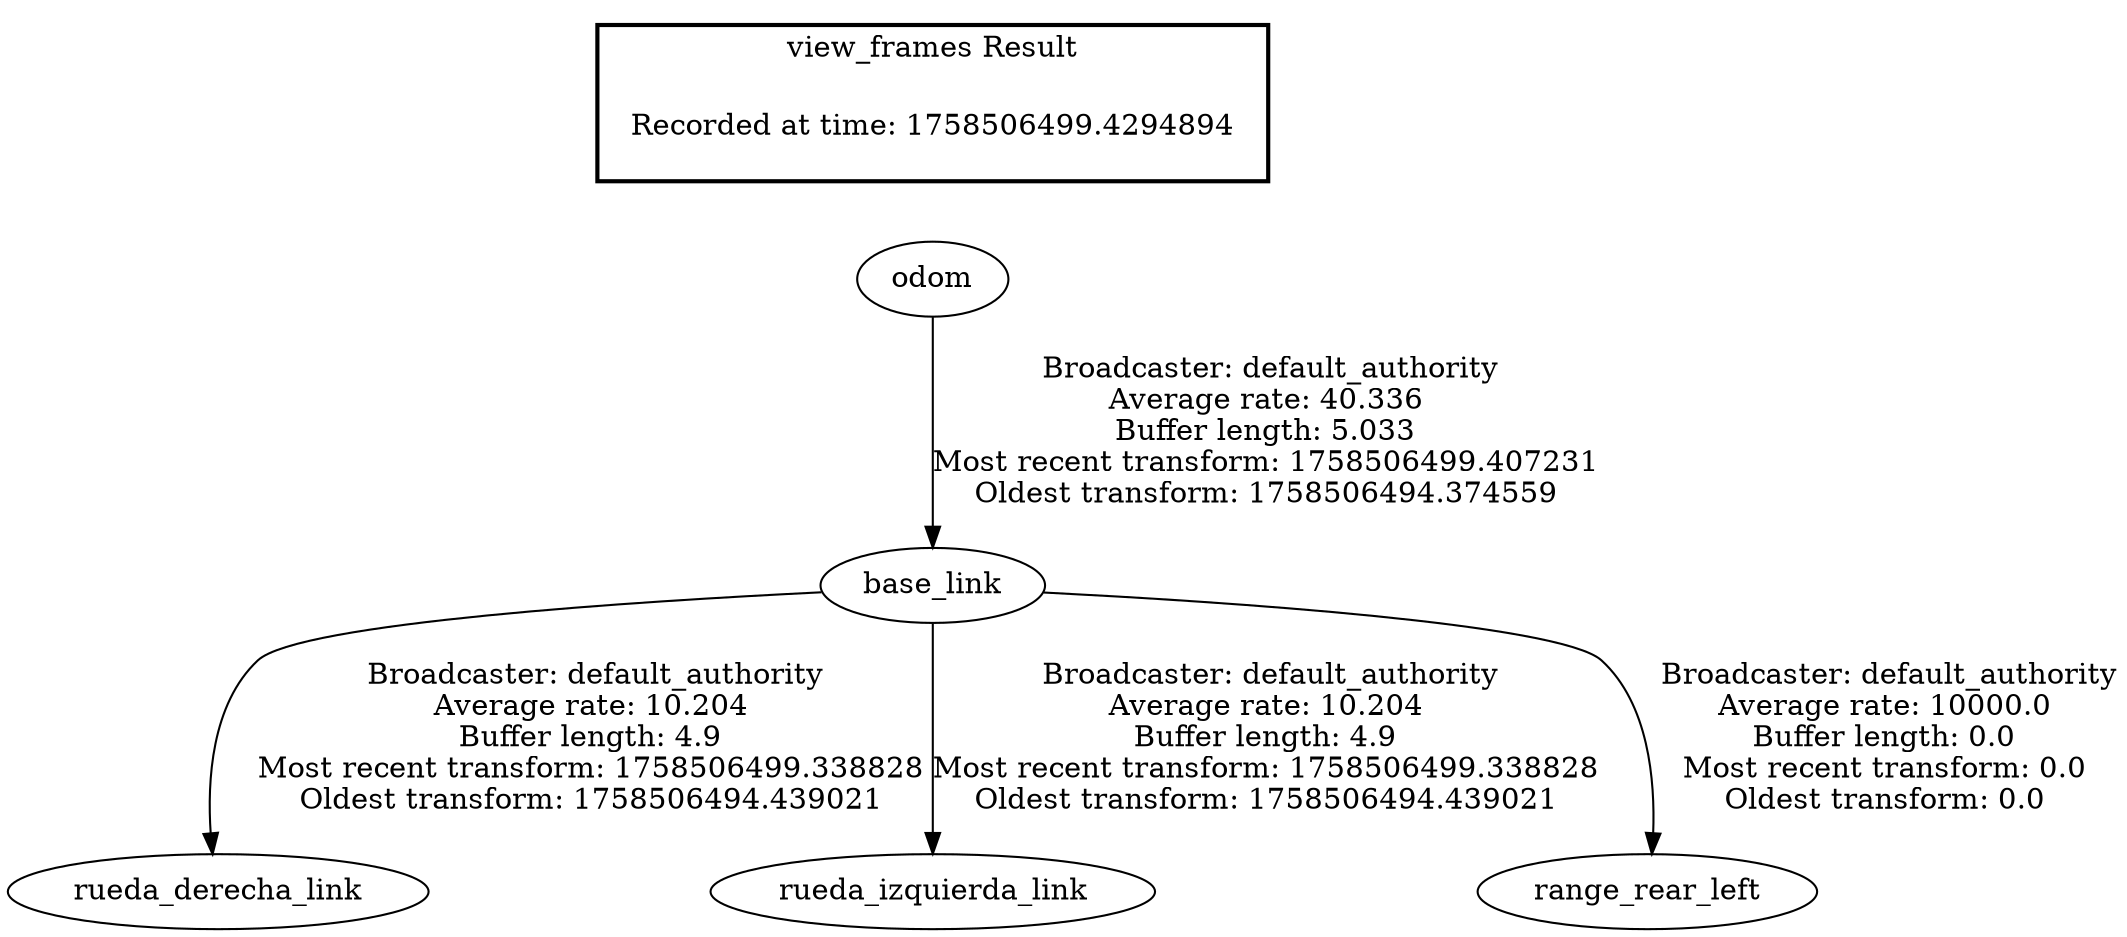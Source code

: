 digraph G {
"odom" -> "base_link"[label=" Broadcaster: default_authority\nAverage rate: 40.336\nBuffer length: 5.033\nMost recent transform: 1758506499.407231\nOldest transform: 1758506494.374559\n"];
"base_link" -> "rueda_derecha_link"[label=" Broadcaster: default_authority\nAverage rate: 10.204\nBuffer length: 4.9\nMost recent transform: 1758506499.338828\nOldest transform: 1758506494.439021\n"];
"base_link" -> "rueda_izquierda_link"[label=" Broadcaster: default_authority\nAverage rate: 10.204\nBuffer length: 4.9\nMost recent transform: 1758506499.338828\nOldest transform: 1758506494.439021\n"];
"base_link" -> "range_rear_left"[label=" Broadcaster: default_authority\nAverage rate: 10000.0\nBuffer length: 0.0\nMost recent transform: 0.0\nOldest transform: 0.0\n"];
edge [style=invis];
 subgraph cluster_legend { style=bold; color=black; label ="view_frames Result";
"Recorded at time: 1758506499.4294894"[ shape=plaintext ] ;
}->"odom";
}